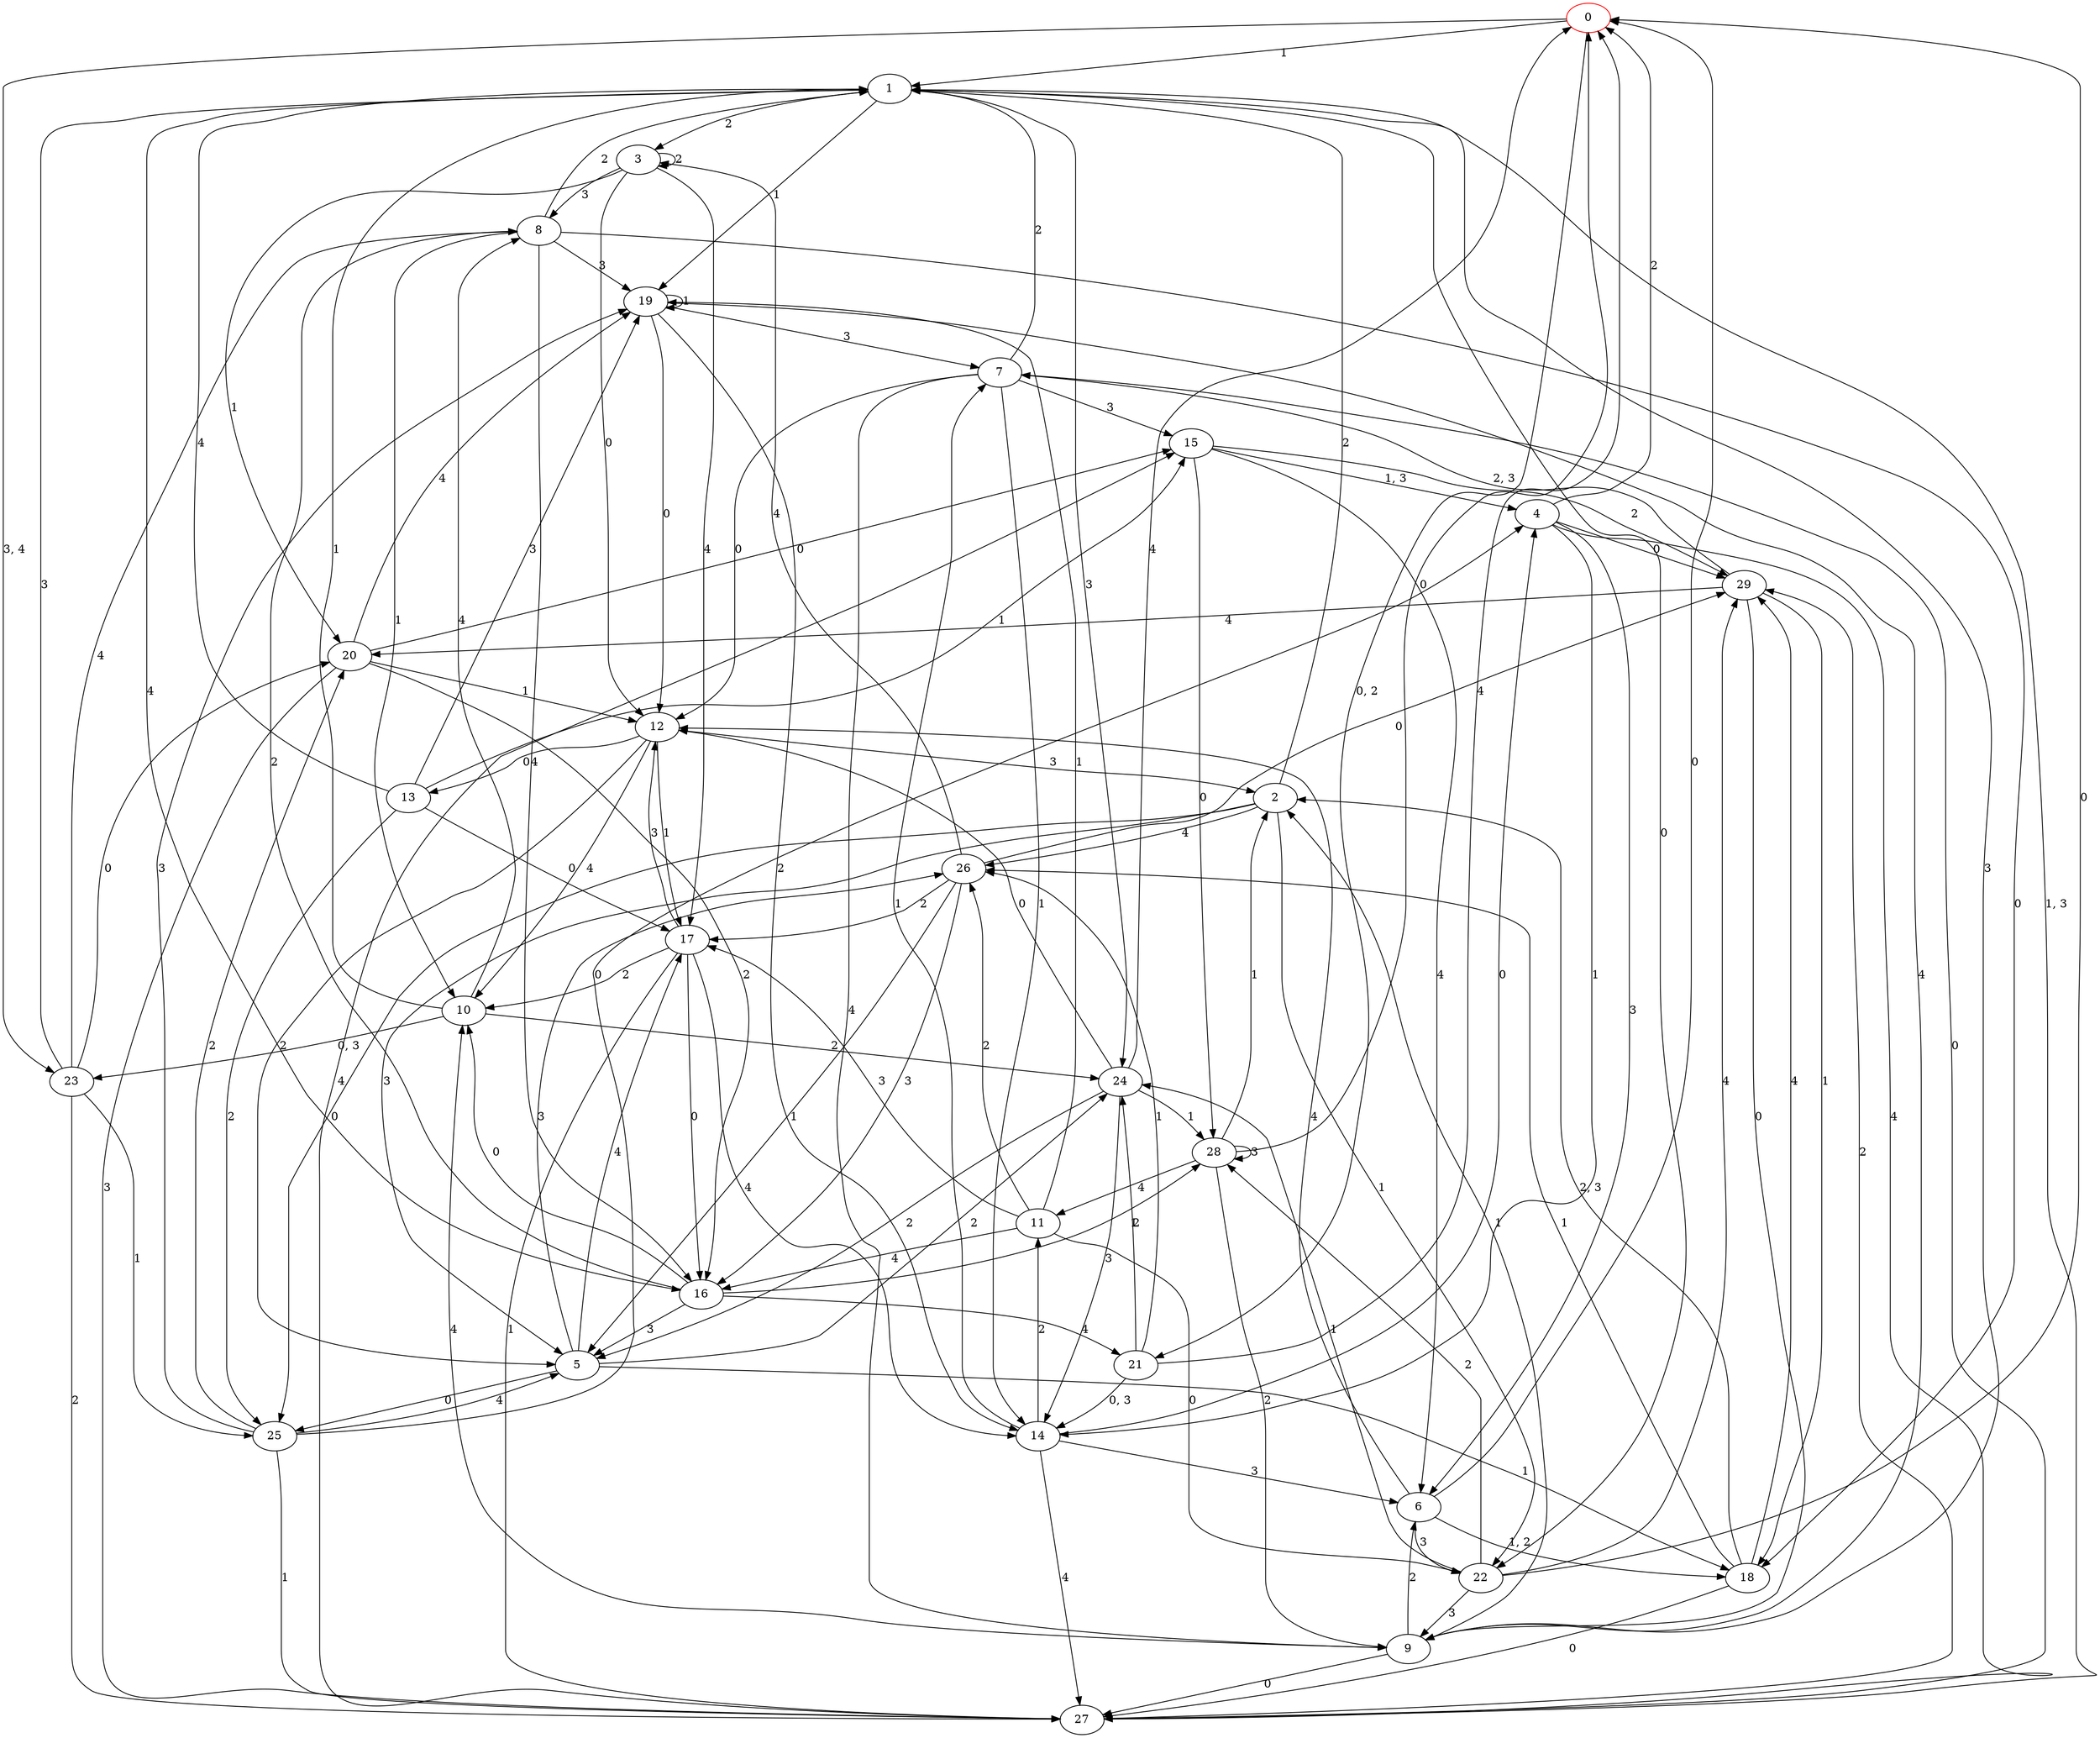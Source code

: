 digraph g {
0 [label= "0"] [color="red"];
1 [label= "1"];
2 [label= "2"];
3 [label= "3"];
4 [label= "4"];
5 [label= "5"];
6 [label= "6"];
7 [label= "7"];
8 [label= "8"];
9 [label= "9"];
10 [label= "10"];
11 [label= "11"];
12 [label= "12"];
13 [label= "13"];
14 [label= "14"];
15 [label= "15"];
16 [label= "16"];
17 [label= "17"];
18 [label= "18"];
19 [label= "19"];
20 [label= "20"];
21 [label= "21"];
22 [label= "22"];
23 [label= "23"];
24 [label= "24"];
25 [label= "25"];
26 [label= "26"];
27 [label= "27"];
28 [label= "28"];
29 [label= "29"];
0 -> 1[label= "1"];
1 -> 22[label= "0"];
1 -> 19[label= "1"];
1 -> 3[label= "2"];
1 -> 24[label= "3"];
1 -> 16[label= "4"];
2 -> 25[label= "0"];
2 -> 22[label= "1"];
2 -> 1[label= "2"];
2 -> 5[label= "3"];
2 -> 26[label= "4"];
3 -> 12[label= "0"];
3 -> 20[label= "1"];
3 -> 3[label= "2"];
3 -> 8[label= "3"];
3 -> 17[label= "4"];
4 -> 29[label= "0"];
4 -> 14[label= "1"];
4 -> 0[label= "2"];
4 -> 6[label= "3"];
4 -> 27[label= "4"];
5 -> 25[label= "0"];
5 -> 18[label= "1"];
5 -> 24[label= "2"];
5 -> 26[label= "3"];
5 -> 17[label= "4"];
6 -> 0[label= "0"];
6 -> 22[label= "3"];
6 -> 12[label= "4"];
7 -> 12[label= "0"];
7 -> 14[label= "1"];
7 -> 1[label= "2"];
7 -> 15[label= "3"];
7 -> 9[label= "4"];
8 -> 18[label= "0"];
8 -> 10[label= "1"];
8 -> 1[label= "2"];
8 -> 19[label= "3"];
8 -> 16[label= "4"];
9 -> 27[label= "0"];
9 -> 2[label= "1"];
9 -> 6[label= "2"];
9 -> 1[label= "3"];
9 -> 10[label= "4"];
10 -> 1[label= "1"];
10 -> 24[label= "2"];
10 -> 8[label= "4"];
11 -> 22[label= "0"];
11 -> 19[label= "1"];
11 -> 26[label= "2"];
11 -> 17[label= "3"];
11 -> 16[label= "4"];
12 -> 13[label= "0"];
12 -> 17[label= "1"];
12 -> 5[label= "2"];
12 -> 2[label= "3"];
12 -> 10[label= "4"];
13 -> 17[label= "0"];
13 -> 15[label= "1"];
13 -> 25[label= "2"];
13 -> 19[label= "3"];
13 -> 1[label= "4"];
14 -> 4[label= "0"];
14 -> 7[label= "1"];
14 -> 11[label= "2"];
14 -> 6[label= "3"];
14 -> 27[label= "4"];
15 -> 28[label= "0"];
15 -> 29[label= "2"];
15 -> 6[label= "4"];
16 -> 10[label= "0"];
16 -> 28[label= "1"];
16 -> 8[label= "2"];
16 -> 5[label= "3"];
16 -> 21[label= "4"];
17 -> 16[label= "0"];
17 -> 27[label= "1"];
17 -> 10[label= "2"];
17 -> 12[label= "3"];
17 -> 14[label= "4"];
18 -> 27[label= "0"];
18 -> 26[label= "1"];
18 -> 29[label= "4"];
19 -> 12[label= "0"];
19 -> 19[label= "1"];
19 -> 14[label= "2"];
19 -> 7[label= "3"];
19 -> 9[label= "4"];
20 -> 15[label= "0"];
20 -> 12[label= "1"];
20 -> 16[label= "2"];
20 -> 27[label= "3"];
20 -> 19[label= "4"];
21 -> 26[label= "1"];
21 -> 24[label= "2"];
21 -> 0[label= "4"];
22 -> 0[label= "0"];
22 -> 24[label= "1"];
22 -> 28[label= "2"];
22 -> 9[label= "3"];
22 -> 29[label= "4"];
23 -> 20[label= "0"];
23 -> 25[label= "1"];
23 -> 27[label= "2"];
23 -> 1[label= "3"];
23 -> 8[label= "4"];
24 -> 12[label= "0"];
24 -> 28[label= "1"];
24 -> 5[label= "2"];
24 -> 14[label= "3"];
24 -> 0[label= "4"];
25 -> 4[label= "0"];
25 -> 27[label= "1"];
25 -> 20[label= "2"];
25 -> 19[label= "3"];
25 -> 5[label= "4"];
26 -> 29[label= "0"];
26 -> 5[label= "1"];
26 -> 17[label= "2"];
26 -> 16[label= "3"];
26 -> 3[label= "4"];
27 -> 7[label= "0"];
27 -> 29[label= "2"];
27 -> 15[label= "4"];
28 -> 0[label= "0"];
28 -> 2[label= "1"];
28 -> 9[label= "2"];
28 -> 28[label= "3"];
28 -> 11[label= "4"];
29 -> 9[label= "0"];
29 -> 18[label= "1"];
29 -> 20[label= "4"];
0 -> 21[label= "0, 2"];
0 -> 23[label= "3, 4"];
6 -> 18[label= "1, 2"];
10 -> 23[label= "0, 3"];
15 -> 4[label= "1, 3"];
18 -> 2[label= "2, 3"];
21 -> 14[label= "0, 3"];
27 -> 1[label= "1, 3"];
29 -> 7[label= "2, 3"];
}
